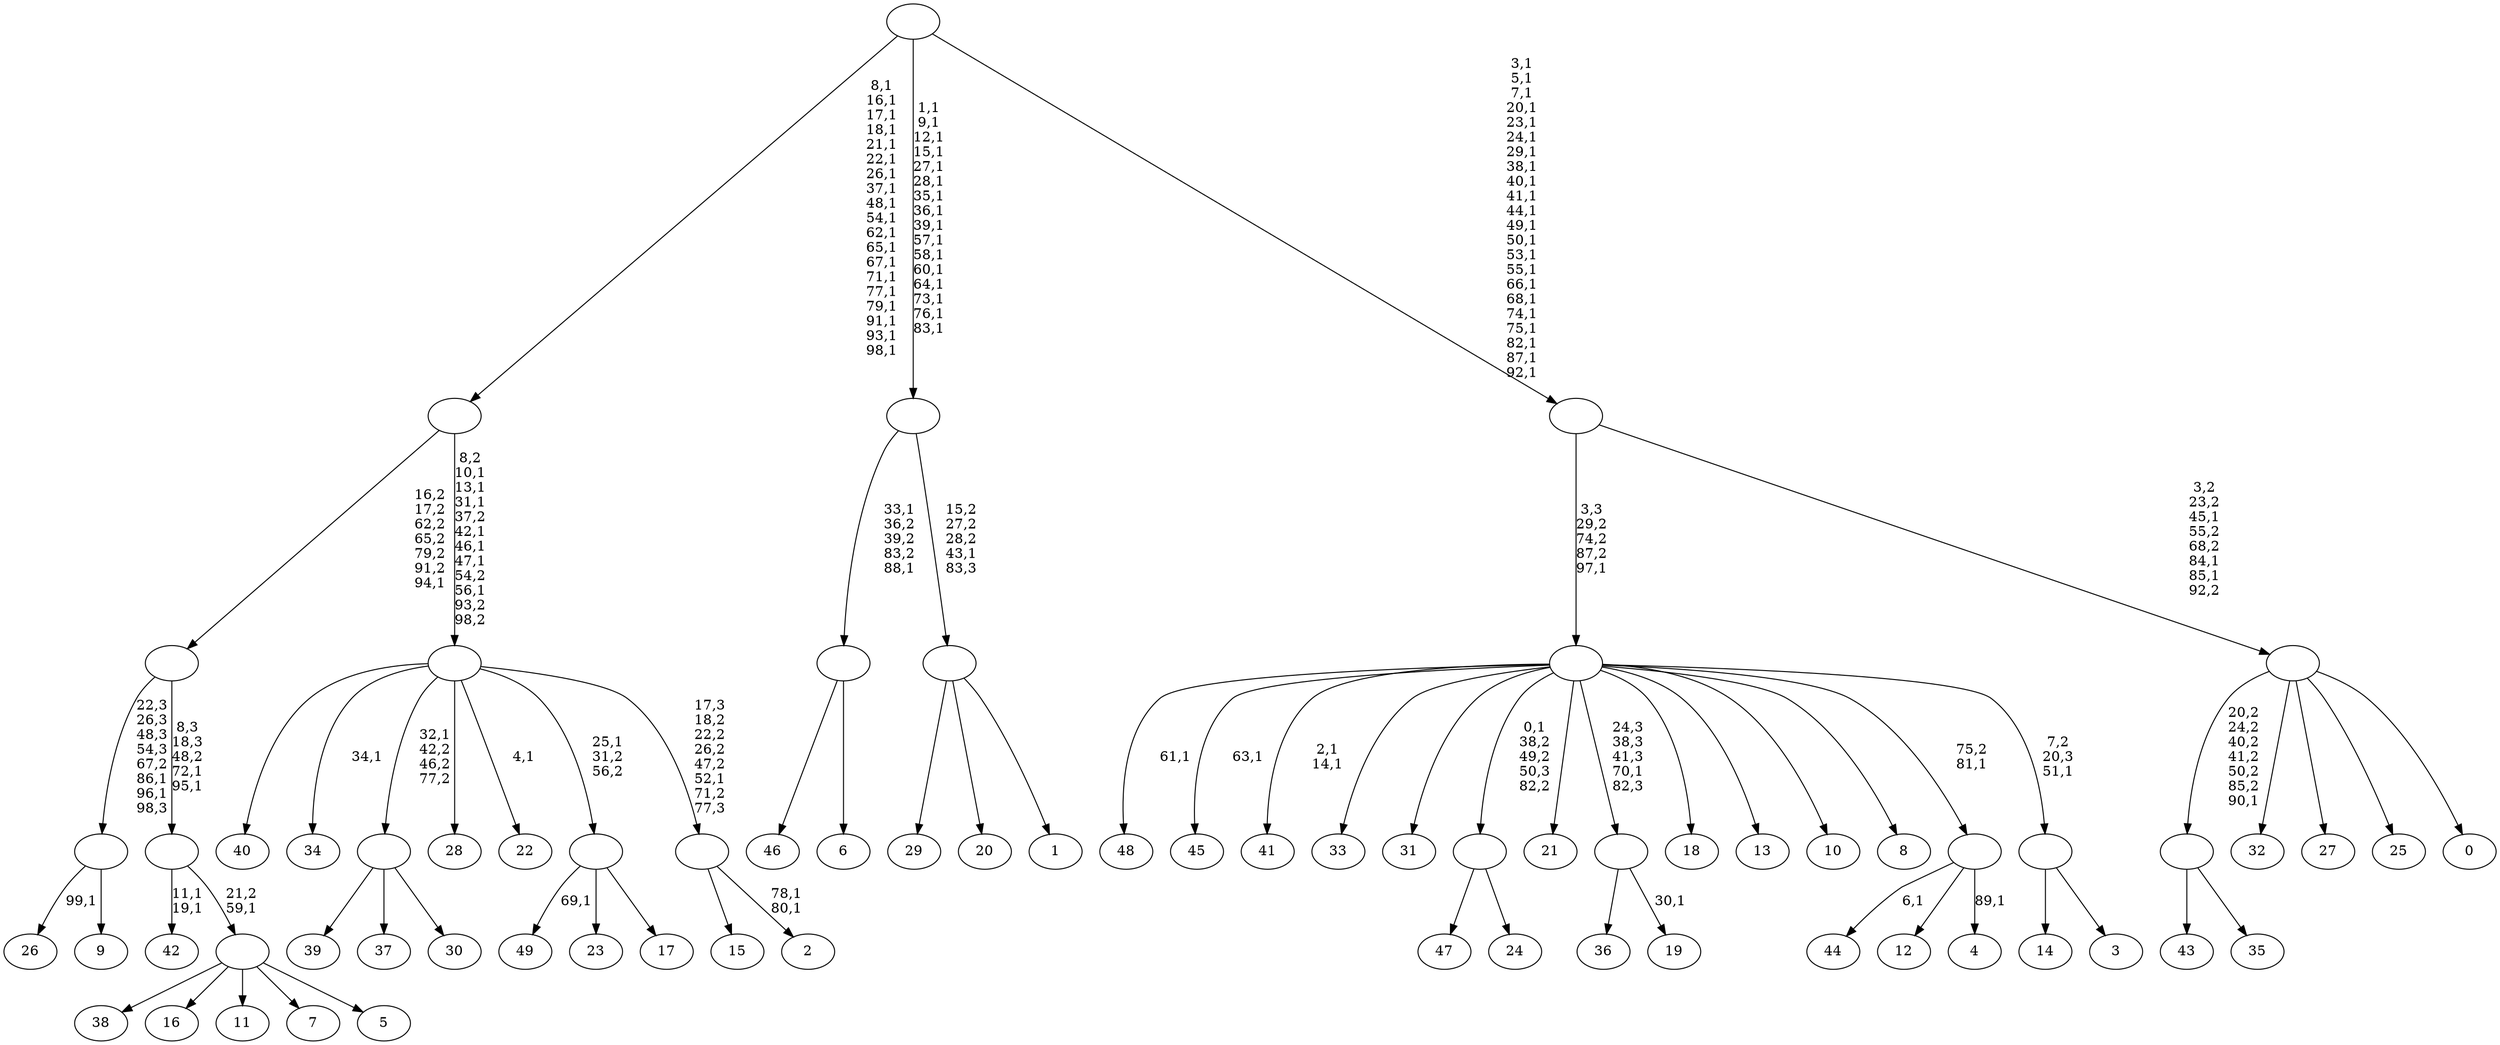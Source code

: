 digraph T {
	150 [label="49"]
	148 [label="48"]
	146 [label="47"]
	145 [label="46"]
	144 [label="45"]
	142 [label="44"]
	140 [label="43"]
	139 [label="42"]
	136 [label="41"]
	133 [label="40"]
	132 [label="39"]
	131 [label="38"]
	130 [label="37"]
	129 [label="36"]
	128 [label="35"]
	127 [label=""]
	126 [label="34"]
	124 [label="33"]
	123 [label="32"]
	122 [label="31"]
	121 [label="30"]
	120 [label=""]
	119 [label="29"]
	118 [label="28"]
	117 [label="27"]
	116 [label="26"]
	114 [label="25"]
	113 [label="24"]
	112 [label=""]
	111 [label="23"]
	110 [label="22"]
	108 [label="21"]
	107 [label="20"]
	106 [label="19"]
	104 [label=""]
	103 [label="18"]
	102 [label="17"]
	101 [label=""]
	100 [label="16"]
	99 [label="15"]
	98 [label="14"]
	97 [label="13"]
	96 [label="12"]
	95 [label="11"]
	94 [label="10"]
	93 [label="9"]
	92 [label=""]
	90 [label="8"]
	89 [label="7"]
	88 [label="6"]
	87 [label=""]
	85 [label="5"]
	84 [label=""]
	83 [label=""]
	81 [label=""]
	80 [label="4"]
	78 [label=""]
	77 [label="3"]
	76 [label=""]
	75 [label=""]
	74 [label="2"]
	71 [label=""]
	70 [label=""]
	63 [label=""]
	44 [label="1"]
	43 [label=""]
	42 [label=""]
	26 [label="0"]
	25 [label=""]
	22 [label=""]
	0 [label=""]
	127 -> 140 [label=""]
	127 -> 128 [label=""]
	120 -> 132 [label=""]
	120 -> 130 [label=""]
	120 -> 121 [label=""]
	112 -> 146 [label=""]
	112 -> 113 [label=""]
	104 -> 106 [label="30,1"]
	104 -> 129 [label=""]
	101 -> 150 [label="69,1"]
	101 -> 111 [label=""]
	101 -> 102 [label=""]
	92 -> 116 [label="99,1"]
	92 -> 93 [label=""]
	87 -> 145 [label=""]
	87 -> 88 [label=""]
	84 -> 131 [label=""]
	84 -> 100 [label=""]
	84 -> 95 [label=""]
	84 -> 89 [label=""]
	84 -> 85 [label=""]
	83 -> 139 [label="11,1\n19,1"]
	83 -> 84 [label="21,2\n59,1"]
	81 -> 83 [label="8,3\n18,3\n48,2\n72,1\n95,1"]
	81 -> 92 [label="22,3\n26,3\n48,3\n54,3\n67,2\n86,1\n96,1\n98,3"]
	78 -> 80 [label="89,1"]
	78 -> 142 [label="6,1"]
	78 -> 96 [label=""]
	76 -> 98 [label=""]
	76 -> 77 [label=""]
	75 -> 136 [label="2,1\n14,1"]
	75 -> 144 [label="63,1"]
	75 -> 148 [label="61,1"]
	75 -> 124 [label=""]
	75 -> 122 [label=""]
	75 -> 112 [label="0,1\n38,2\n49,2\n50,3\n82,2"]
	75 -> 108 [label=""]
	75 -> 104 [label="24,3\n38,3\n41,3\n70,1\n82,3"]
	75 -> 103 [label=""]
	75 -> 97 [label=""]
	75 -> 94 [label=""]
	75 -> 90 [label=""]
	75 -> 78 [label="75,2\n81,1"]
	75 -> 76 [label="7,2\n20,3\n51,1"]
	71 -> 74 [label="78,1\n80,1"]
	71 -> 99 [label=""]
	70 -> 110 [label="4,1"]
	70 -> 126 [label="34,1"]
	70 -> 133 [label=""]
	70 -> 120 [label="32,1\n42,2\n46,2\n77,2"]
	70 -> 118 [label=""]
	70 -> 101 [label="25,1\n31,2\n56,2"]
	70 -> 71 [label="17,3\n18,2\n22,2\n26,2\n47,2\n52,1\n71,2\n77,3"]
	63 -> 70 [label="8,2\n10,1\n13,1\n31,1\n37,2\n42,1\n46,1\n47,1\n54,2\n56,1\n93,2\n98,2"]
	63 -> 81 [label="16,2\n17,2\n62,2\n65,2\n79,2\n91,2\n94,1"]
	43 -> 119 [label=""]
	43 -> 107 [label=""]
	43 -> 44 [label=""]
	42 -> 87 [label="33,1\n36,2\n39,2\n83,2\n88,1"]
	42 -> 43 [label="15,2\n27,2\n28,2\n43,1\n83,3"]
	25 -> 127 [label="20,2\n24,2\n40,2\n41,2\n50,2\n85,2\n90,1"]
	25 -> 123 [label=""]
	25 -> 117 [label=""]
	25 -> 114 [label=""]
	25 -> 26 [label=""]
	22 -> 25 [label="3,2\n23,2\n45,1\n55,2\n68,2\n84,1\n85,1\n92,2"]
	22 -> 75 [label="3,3\n29,2\n74,2\n87,2\n97,1"]
	0 -> 22 [label="3,1\n5,1\n7,1\n20,1\n23,1\n24,1\n29,1\n38,1\n40,1\n41,1\n44,1\n49,1\n50,1\n53,1\n55,1\n66,1\n68,1\n74,1\n75,1\n82,1\n87,1\n92,1"]
	0 -> 42 [label="1,1\n9,1\n12,1\n15,1\n27,1\n28,1\n35,1\n36,1\n39,1\n57,1\n58,1\n60,1\n64,1\n73,1\n76,1\n83,1"]
	0 -> 63 [label="8,1\n16,1\n17,1\n18,1\n21,1\n22,1\n26,1\n37,1\n48,1\n54,1\n62,1\n65,1\n67,1\n71,1\n77,1\n79,1\n91,1\n93,1\n98,1"]
}
